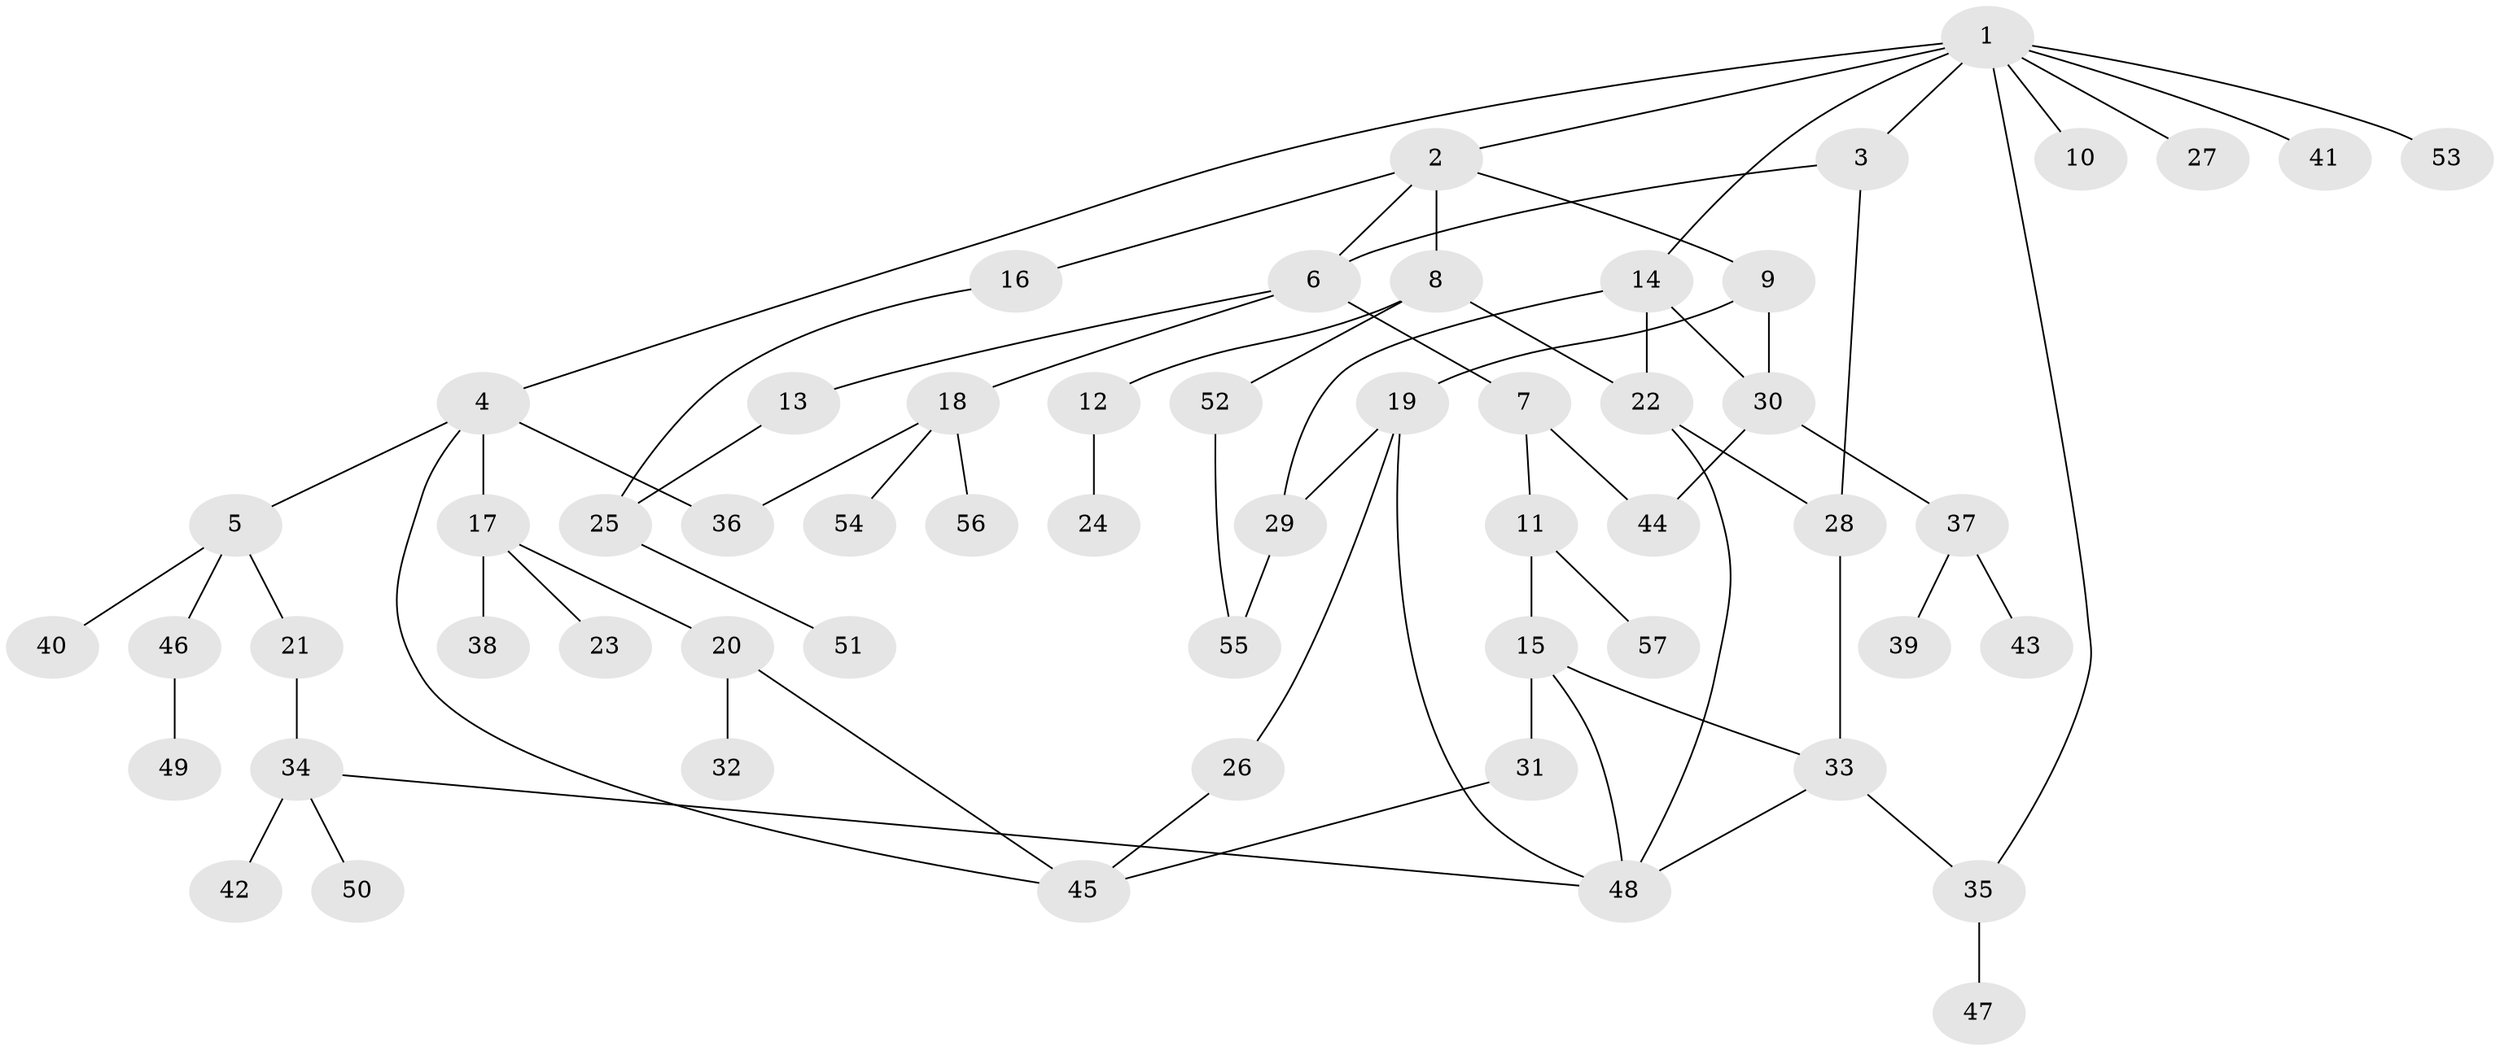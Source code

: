 // coarse degree distribution, {8: 0.05128205128205128, 4: 0.15384615384615385, 5: 0.10256410256410256, 3: 0.10256410256410256, 6: 0.02564102564102564, 1: 0.3076923076923077, 2: 0.2564102564102564}
// Generated by graph-tools (version 1.1) at 2025/23/03/03/25 07:23:30]
// undirected, 57 vertices, 74 edges
graph export_dot {
graph [start="1"]
  node [color=gray90,style=filled];
  1;
  2;
  3;
  4;
  5;
  6;
  7;
  8;
  9;
  10;
  11;
  12;
  13;
  14;
  15;
  16;
  17;
  18;
  19;
  20;
  21;
  22;
  23;
  24;
  25;
  26;
  27;
  28;
  29;
  30;
  31;
  32;
  33;
  34;
  35;
  36;
  37;
  38;
  39;
  40;
  41;
  42;
  43;
  44;
  45;
  46;
  47;
  48;
  49;
  50;
  51;
  52;
  53;
  54;
  55;
  56;
  57;
  1 -- 2;
  1 -- 3;
  1 -- 4;
  1 -- 10;
  1 -- 14;
  1 -- 27;
  1 -- 41;
  1 -- 53;
  1 -- 35;
  2 -- 8;
  2 -- 9;
  2 -- 16;
  2 -- 6;
  3 -- 6;
  3 -- 28;
  4 -- 5;
  4 -- 17;
  4 -- 45;
  4 -- 36;
  5 -- 21;
  5 -- 40;
  5 -- 46;
  6 -- 7;
  6 -- 13;
  6 -- 18;
  7 -- 11;
  7 -- 44;
  8 -- 12;
  8 -- 52;
  8 -- 22;
  9 -- 19;
  9 -- 30;
  11 -- 15;
  11 -- 57;
  12 -- 24;
  13 -- 25;
  14 -- 22;
  14 -- 29;
  14 -- 30;
  15 -- 31;
  15 -- 33;
  15 -- 48;
  16 -- 25;
  17 -- 20;
  17 -- 23;
  17 -- 38;
  18 -- 36;
  18 -- 54;
  18 -- 56;
  19 -- 26;
  19 -- 48;
  19 -- 29;
  20 -- 32;
  20 -- 45;
  21 -- 34;
  22 -- 28;
  22 -- 48;
  25 -- 51;
  26 -- 45;
  28 -- 33;
  29 -- 55;
  30 -- 37;
  30 -- 44;
  31 -- 45;
  33 -- 35;
  33 -- 48;
  34 -- 42;
  34 -- 50;
  34 -- 48;
  35 -- 47;
  37 -- 39;
  37 -- 43;
  46 -- 49;
  52 -- 55;
}

